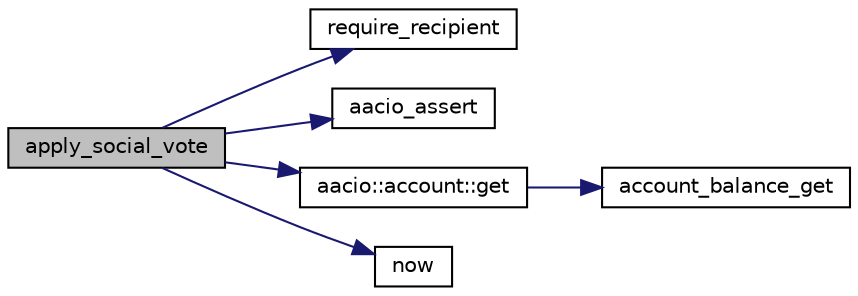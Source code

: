 digraph "apply_social_vote"
{
  edge [fontname="Helvetica",fontsize="10",labelfontname="Helvetica",labelfontsize="10"];
  node [fontname="Helvetica",fontsize="10",shape=record];
  rankdir="LR";
  Node6 [label="apply_social_vote",height=0.2,width=0.4,color="black", fillcolor="grey75", style="filled", fontcolor="black"];
  Node6 -> Node7 [color="midnightblue",fontsize="10",style="solid"];
  Node7 [label="require_recipient",height=0.2,width=0.4,color="black", fillcolor="white", style="filled",URL="$group__actioncapi.html#gae232893c733f02b94dbb70fae39d19f7",tooltip="Add the specified account to set of accounts to be notified. "];
  Node6 -> Node8 [color="midnightblue",fontsize="10",style="solid"];
  Node8 [label="aacio_assert",height=0.2,width=0.4,color="black", fillcolor="white", style="filled",URL="$group__systemcapi.html#gaf5c36ddbe4ddd977456ac9aefcdb923f",tooltip="Aborts processing of this action and unwinds all pending changes. "];
  Node6 -> Node9 [color="midnightblue",fontsize="10",style="solid"];
  Node9 [label="aacio::account::get",height=0.2,width=0.4,color="black", fillcolor="white", style="filled",URL="$group__accountcppapi.html#ga1f55ade0cb1bd173ca8eaf88ac60dff9",tooltip="Retrieve a populated balance structure. "];
  Node9 -> Node10 [color="midnightblue",fontsize="10",style="solid"];
  Node10 [label="account_balance_get",height=0.2,width=0.4,color="black", fillcolor="white", style="filled",URL="$group__accountcapi.html#gabc0d83c30cea31ccd9c5155f5292eab7",tooltip="Retrieve the balance for the provided account. "];
  Node6 -> Node11 [color="midnightblue",fontsize="10",style="solid"];
  Node11 [label="now",height=0.2,width=0.4,color="black", fillcolor="white", style="filled",URL="$group__systemcapi.html#ga5eef43c9589d6ef54a0ece1dda5e0ffe",tooltip="Get time of the last accepted block. "];
}
